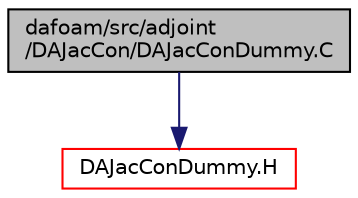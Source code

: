 digraph "dafoam/src/adjoint/DAJacCon/DAJacConDummy.C"
{
  bgcolor="transparent";
  edge [fontname="Helvetica",fontsize="10",labelfontname="Helvetica",labelfontsize="10"];
  node [fontname="Helvetica",fontsize="10",shape=record];
  Node0 [label="dafoam/src/adjoint\l/DAJacCon/DAJacConDummy.C",height=0.2,width=0.4,color="black", fillcolor="grey75", style="filled", fontcolor="black"];
  Node0 -> Node1 [color="midnightblue",fontsize="10",style="solid",fontname="Helvetica"];
  Node1 [label="DAJacConDummy.H",height=0.2,width=0.4,color="red",URL="$DAJacConDummy_8H.html"];
}
